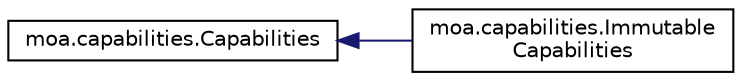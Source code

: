 digraph "Graphical Class Hierarchy"
{
 // LATEX_PDF_SIZE
  edge [fontname="Helvetica",fontsize="10",labelfontname="Helvetica",labelfontsize="10"];
  node [fontname="Helvetica",fontsize="10",shape=record];
  rankdir="LR";
  Node0 [label="moa.capabilities.Capabilities",height=0.2,width=0.4,color="black", fillcolor="white", style="filled",URL="$classmoa_1_1capabilities_1_1_capabilities.html",tooltip=" "];
  Node0 -> Node1 [dir="back",color="midnightblue",fontsize="10",style="solid",fontname="Helvetica"];
  Node1 [label="moa.capabilities.Immutable\lCapabilities",height=0.2,width=0.4,color="black", fillcolor="white", style="filled",URL="$classmoa_1_1capabilities_1_1_immutable_capabilities.html",tooltip=" "];
}
